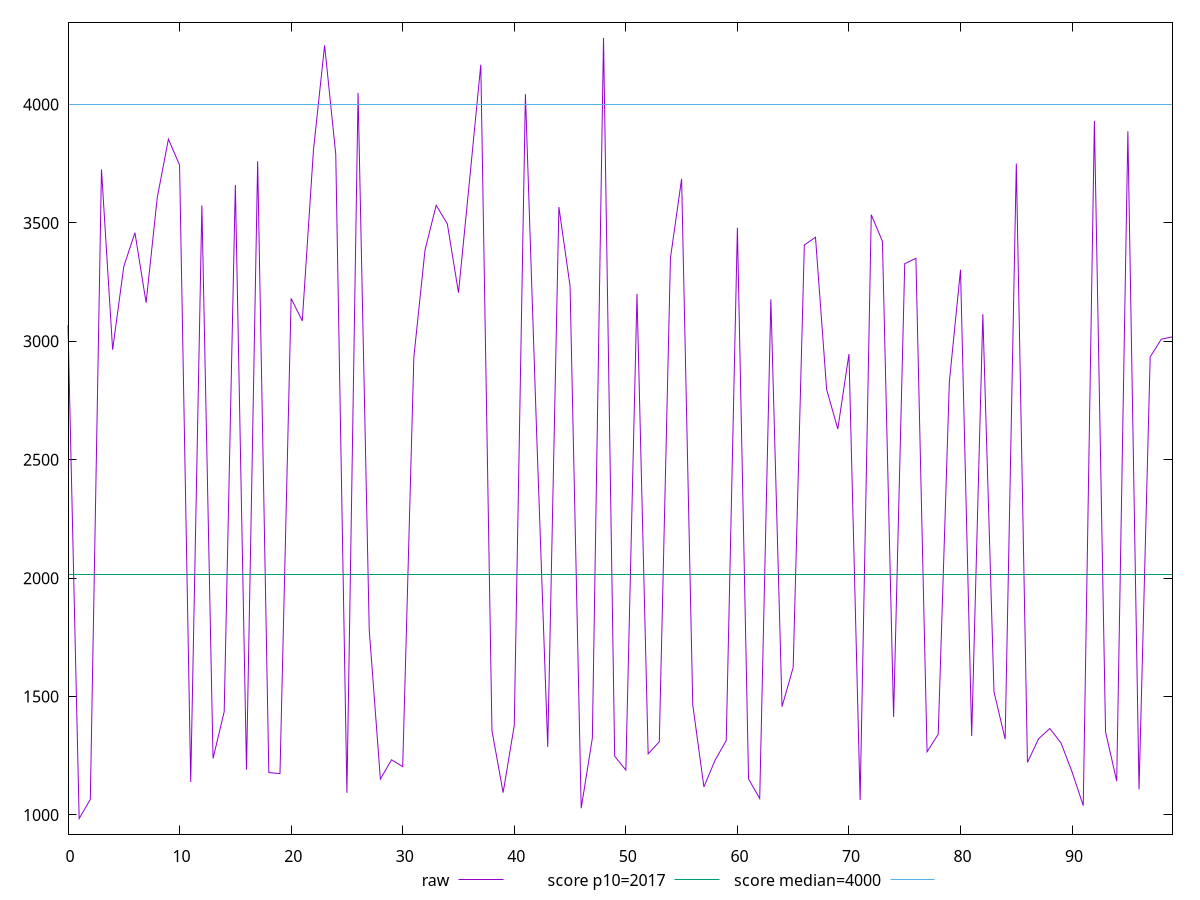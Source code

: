 reset

$raw <<EOF
0 3068.876000000001
1 984.7800000000008
2 1065.1840000000007
3 3726.3039999999714
4 2964.8359999999893
5 3316.3639999999905
6 3458.9559999999865
7 3163.379999999982
8 3607.167999999985
9 3854.087999999987
10 3744.6559999999854
11 1139.1560000000006
12 3574.2999999999874
13 1238.476000000001
14 1436.008
15 3660.5919999999883
16 1190.9920000000009
17 3760.607999999985
18 1178.8360000000007
19 1174.4560000000006
20 3181.4879999999903
21 3086.507999999987
22 3807.24399999999
23 4250.247999999984
24 3790.183999999991
25 1093.1720000000012
26 4049.839999999989
27 1781.6920000000005
28 1151.368000000001
29 1232.8440000000005
30 1203.7920000000006
31 2933.6719999999987
32 3385.8599999999883
33 3574.635999999988
34 3496.575999999991
35 3205.531999999988
36 3683.5079999999853
37 4168.427999999988
38 1356.544000000001
39 1093.936000000001
40 1377.8760000000004
41 4044.1679999999888
42 2619.699999999998
43 1287.0400000000009
44 3567.3639999999896
45 3234.307999999991
46 1028.3680000000006
47 1324.5040000000008
48 4281.6799999999885
49 1248.0280000000005
50 1189.432000000001
51 3200.559999999989
52 1257.896000000001
53 1308.920000000001
54 3352.2239999999842
55 3686.1679999999938
56 1464.4240000000004
57 1118.1320000000012
58 1231.2480000000005
59 1314.0400000000009
60 3480.243999999986
61 1151.820000000001
62 1069.0760000000014
63 3177.4399999999923
64 1457.2880000000005
65 1622.7879999999989
66 3406.9239999999863
67 3439.971999999988
68 2796.4599999999828
69 2630.067999999997
70 2946.2599999999993
71 1063.0600000000013
72 3535.01999999999
73 3422.719999999986
74 1413.9639999999993
75 3328.123999999987
76 3350.9559999999874
77 1266.6080000000004
78 1340.3559999999998
79 2830.0999999999854
80 3302.4439999999845
81 1333.104000000001
82 3114.715999999989
83 1519.9640000000009
84 1320.0679999999995
85 3750.94799999999
86 1221.9720000000004
87 1321.6800000000005
88 1364.9480000000008
89 1304.5320000000015
90 1181.4720000000007
91 1039.2600000000007
92 3930.9319999999857
93 1350.528000000001
94 1142.6240000000007
95 3887.359999999985
96 1107.5920000000015
97 2934.4239999999863
98 3009.2799999999925
99 3018.975999999987
EOF

set key outside below
set xrange [0:99]
set yrange [918.842000000001:4347.617999999989]
set trange [918.842000000001:4347.617999999989]
set terminal svg size 640, 500 enhanced background rgb 'white'
set output "reports/report_00028_2021-02-24T12-49-42.674Z/mainthread-work-breakdown/samples/agenda/raw/values.svg"

plot $raw title "raw" with line, \
     2017 title "score p10=2017", \
     4000 title "score median=4000"

reset
